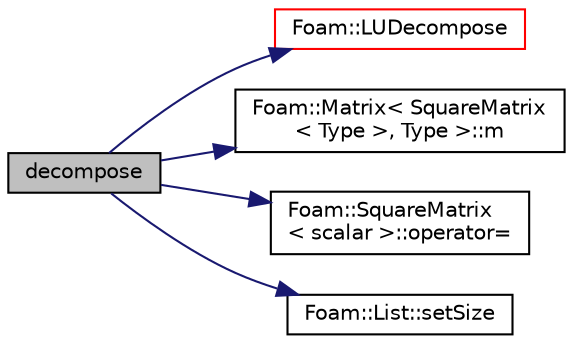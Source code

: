 digraph "decompose"
{
  bgcolor="transparent";
  edge [fontname="Helvetica",fontsize="10",labelfontname="Helvetica",labelfontsize="10"];
  node [fontname="Helvetica",fontsize="10",shape=record];
  rankdir="LR";
  Node129 [label="decompose",height=0.2,width=0.4,color="black", fillcolor="grey75", style="filled", fontcolor="black"];
  Node129 -> Node130 [color="midnightblue",fontsize="10",style="solid",fontname="Helvetica"];
  Node130 [label="Foam::LUDecompose",height=0.2,width=0.4,color="red",URL="$a21851.html#a4c90a8a26de44c9bed71aef2138ce997",tooltip="LU decompose the matrix with pivoting. "];
  Node129 -> Node135 [color="midnightblue",fontsize="10",style="solid",fontname="Helvetica"];
  Node135 [label="Foam::Matrix\< SquareMatrix\l\< Type \>, Type \>::m",height=0.2,width=0.4,color="black",URL="$a27889.html#a910305ebc963132f09b276357a5a6da0",tooltip="Return the number of rows. "];
  Node129 -> Node136 [color="midnightblue",fontsize="10",style="solid",fontname="Helvetica"];
  Node136 [label="Foam::SquareMatrix\l\< scalar \>::operator=",height=0.2,width=0.4,color="black",URL="$a28221.html#ad8d713d75fa9b365f4679567e15bbb77",tooltip="Assignment of all elements to zero. "];
  Node129 -> Node137 [color="midnightblue",fontsize="10",style="solid",fontname="Helvetica"];
  Node137 [label="Foam::List::setSize",height=0.2,width=0.4,color="black",URL="$a26833.html#aedb985ffeaf1bdbfeccc2a8730405703",tooltip="Reset size of List. "];
}
